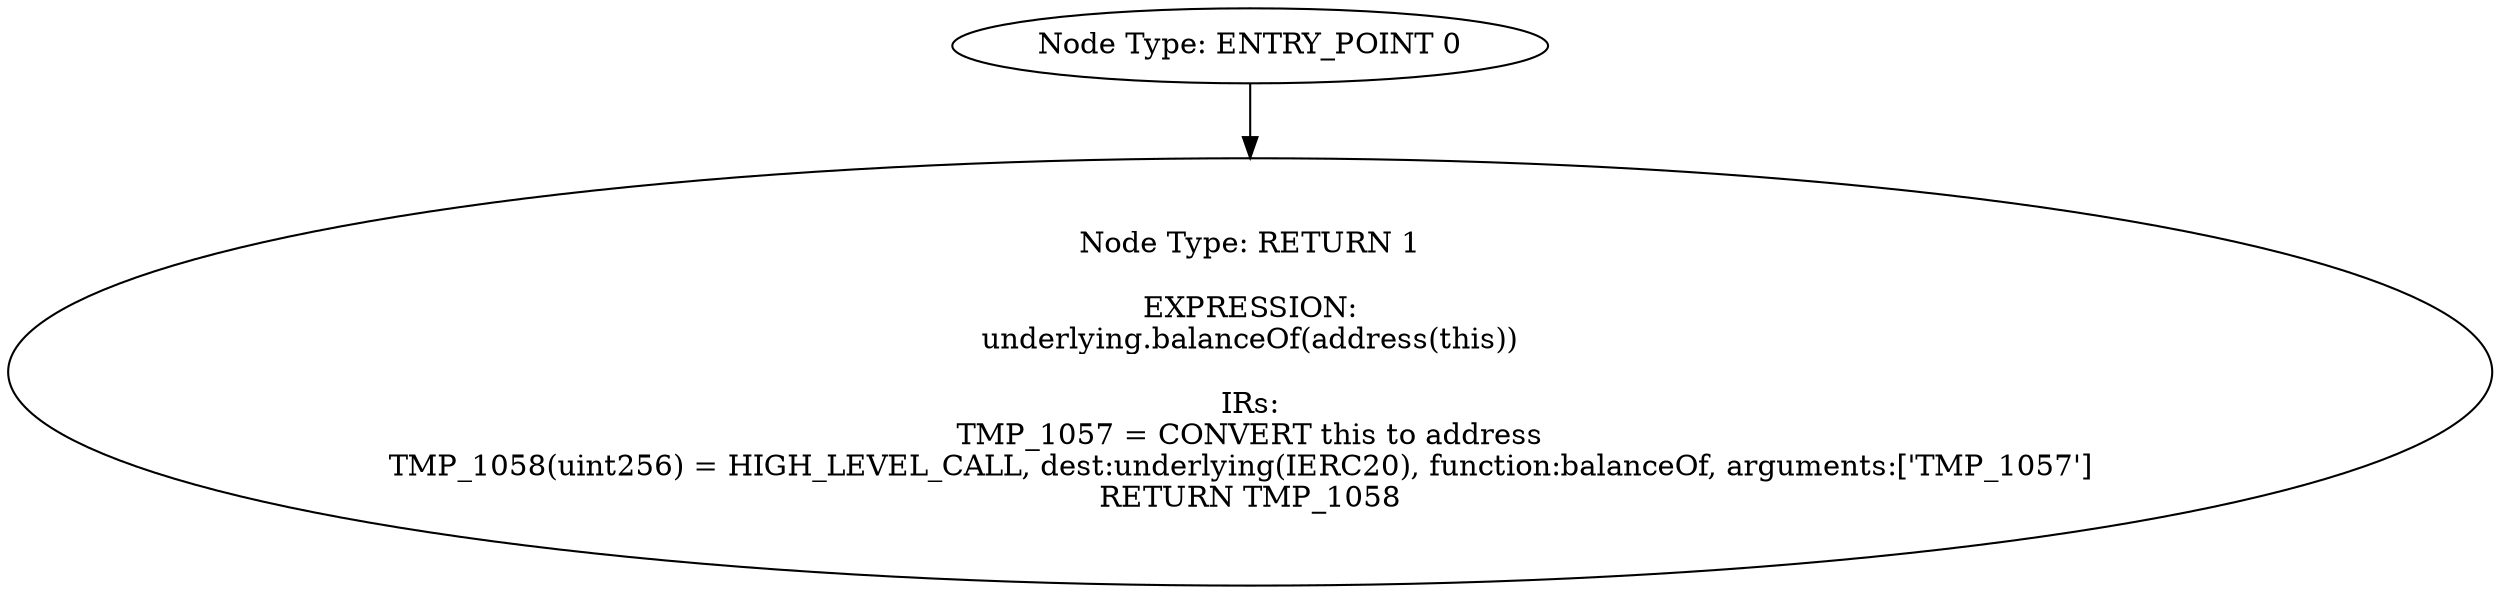 digraph{
0[label="Node Type: ENTRY_POINT 0
"];
0->1;
1[label="Node Type: RETURN 1

EXPRESSION:
underlying.balanceOf(address(this))

IRs:
TMP_1057 = CONVERT this to address
TMP_1058(uint256) = HIGH_LEVEL_CALL, dest:underlying(IERC20), function:balanceOf, arguments:['TMP_1057']  
RETURN TMP_1058"];
}
